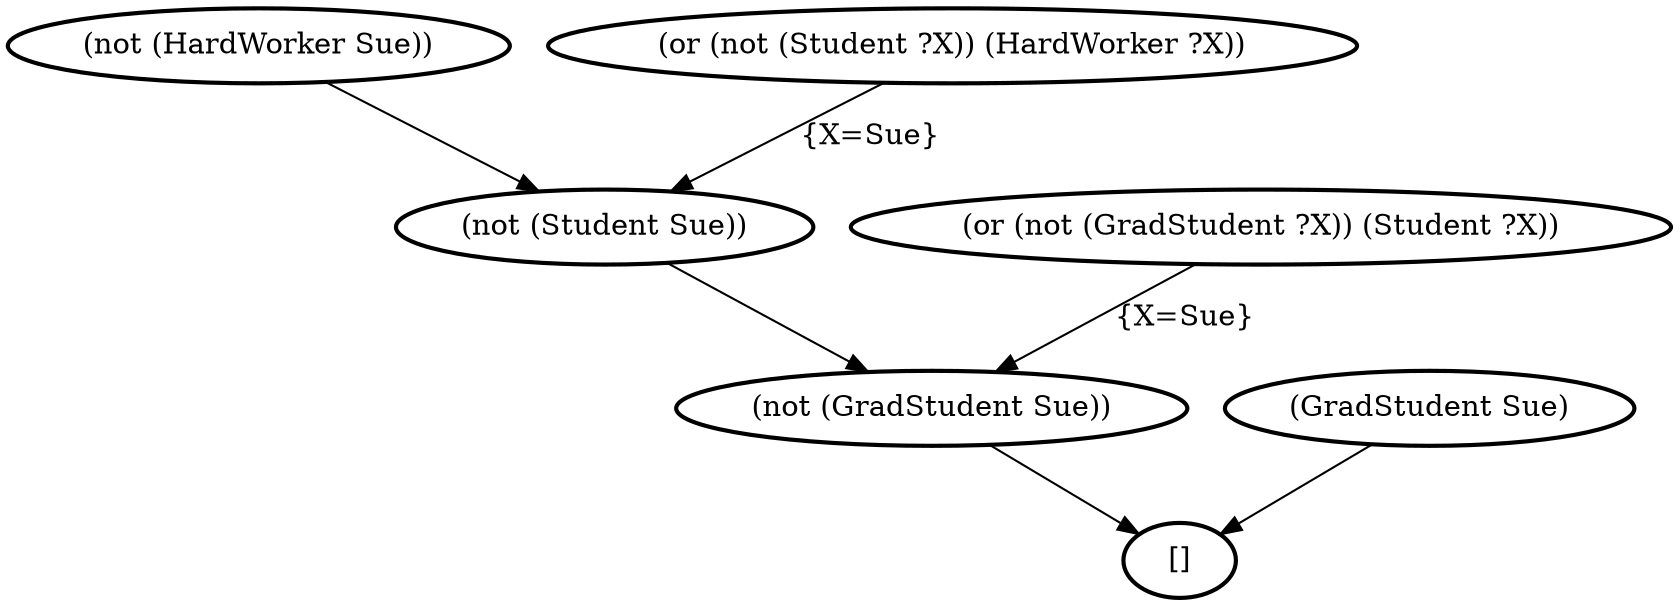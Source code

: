 digraph Output {
24 [label="(not (HardWorker Sue))",color=black,penwidth = 2.0];
11 [label="(or (not (Student ?X)) (HardWorker ?X))",color=black,penwidth = 2.0];
36 [label="(not (Student Sue))",color=black,penwidth = 2.0];
11->36[label="{X=Sue}"]
24->36

2 [label="(or (not (GradStudent ?X)) (Student ?X))",color=black,penwidth = 2.0];
70 [label="(not (GradStudent Sue))",color=black,penwidth = 2.0];
2->70[label="{X=Sue}"]
36->70

20 [label="(GradStudent Sue)",color=black,penwidth = 2.0];
0 [label="[]",color=black,penwidth = 2.0];
20->0
70->0


}